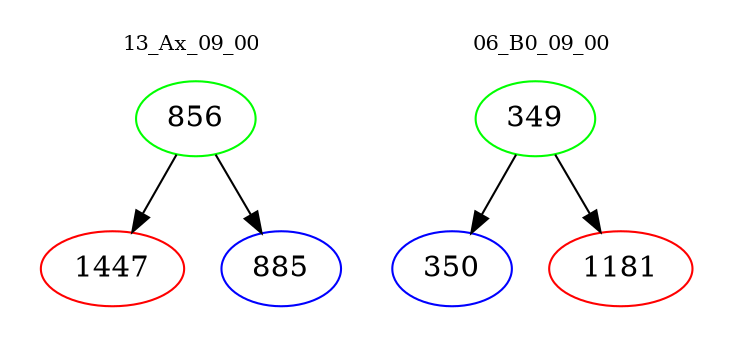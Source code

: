 digraph{
subgraph cluster_0 {
color = white
label = "13_Ax_09_00";
fontsize=10;
T0_856 [label="856", color="green"]
T0_856 -> T0_1447 [color="black"]
T0_1447 [label="1447", color="red"]
T0_856 -> T0_885 [color="black"]
T0_885 [label="885", color="blue"]
}
subgraph cluster_1 {
color = white
label = "06_B0_09_00";
fontsize=10;
T1_349 [label="349", color="green"]
T1_349 -> T1_350 [color="black"]
T1_350 [label="350", color="blue"]
T1_349 -> T1_1181 [color="black"]
T1_1181 [label="1181", color="red"]
}
}
